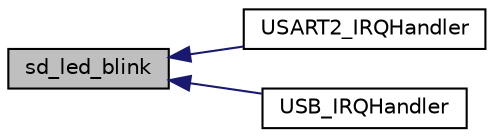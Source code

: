 digraph "sd_led_blink"
{
  edge [fontname="Helvetica",fontsize="10",labelfontname="Helvetica",labelfontsize="10"];
  node [fontname="Helvetica",fontsize="10",shape=record];
  rankdir="LR";
  Node2 [label="sd_led_blink",height=0.2,width=0.4,color="black", fillcolor="grey75", style="filled", fontcolor="black"];
  Node2 -> Node3 [dir="back",color="midnightblue",fontsize="10",style="solid",fontname="Helvetica"];
  Node3 [label="USART2_IRQHandler",height=0.2,width=0.4,color="black", fillcolor="white", style="filled",URL="$group___s_d___interrupt___functions.html#ga0ca6fd0e6f77921dd1123539857ba0a8",tooltip="USART 2 Interrupt Handler This function handles USART2 global interrupt / USART2 wake-up interrupt th..."];
  Node2 -> Node4 [dir="back",color="midnightblue",fontsize="10",style="solid",fontname="Helvetica"];
  Node4 [label="USB_IRQHandler",height=0.2,width=0.4,color="black", fillcolor="white", style="filled",URL="$group___s_d___interrupt___functions.html#ga0fbd54f7ff4b48c5b9a900421adf3702",tooltip="USB Interrupt Handler This function handles USB global interrupt / USB wake-up interrupt through EXTI..."];
}
